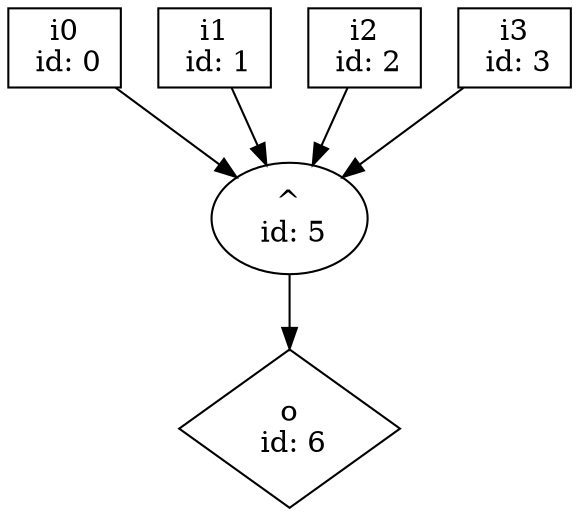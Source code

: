 digraph G {
n0 [label="i0\n id: 0",shape="box"];
n1 [label="i1\n id: 1",shape="box"];
n2 [label="i2\n id: 2",shape="box"];
n3 [label="i3\n id: 3",shape="box"];
n5 [label="^\n id: 5"];
n6 [label="o\n id: 6",shape="diamond"];
n0 -> n5
n1 -> n5
n2 -> n5
n3 -> n5
n5 -> n6
}